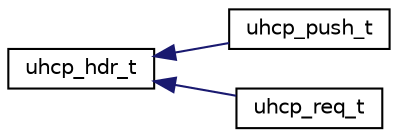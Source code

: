 digraph "Graphical Class Hierarchy"
{
 // LATEX_PDF_SIZE
  edge [fontname="Helvetica",fontsize="10",labelfontname="Helvetica",labelfontsize="10"];
  node [fontname="Helvetica",fontsize="10",shape=record];
  rankdir="LR";
  Node0 [label="uhcp_hdr_t",height=0.2,width=0.4,color="black", fillcolor="white", style="filled",URL="$structuhcp__hdr__t.html",tooltip="UHCP packet header struct."];
  Node0 -> Node1 [dir="back",color="midnightblue",fontsize="10",style="solid",fontname="Helvetica"];
  Node1 [label="uhcp_push_t",height=0.2,width=0.4,color="black", fillcolor="white", style="filled",URL="$structuhcp__push__t.html",tooltip="struct for push packets"];
  Node0 -> Node2 [dir="back",color="midnightblue",fontsize="10",style="solid",fontname="Helvetica"];
  Node2 [label="uhcp_req_t",height=0.2,width=0.4,color="black", fillcolor="white", style="filled",URL="$structuhcp__req__t.html",tooltip="struct for request packets"];
}
